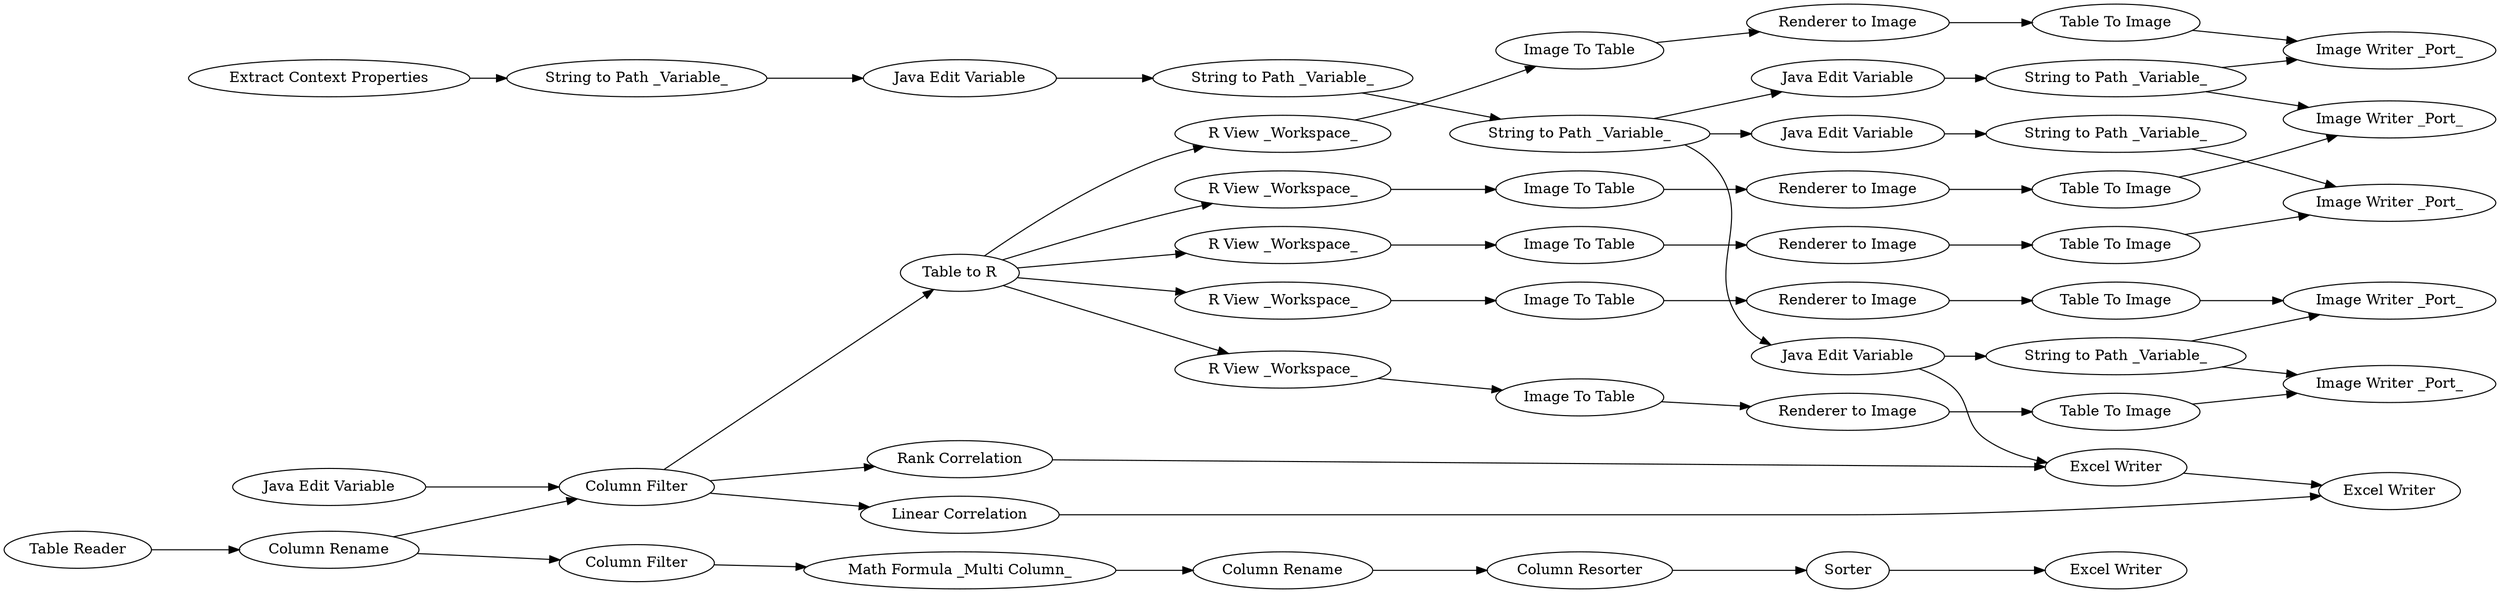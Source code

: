 digraph {
	"-1176373395347000510_485" [label="String to Path _Variable_"]
	"3730878894404026809_396" [label="Excel Writer"]
	"3730878894404026809_2407" [label="Column Resorter"]
	"3730878894404026809_339" [label="Excel Writer"]
	"3730878894404026809_2403" [label="Renderer to Image"]
	"3730878894404026809_2424" [label="Table To Image"]
	"-1176373395347000510_482" [label="Java Edit Variable"]
	"3730878894404026809_2414" [label="Renderer to Image"]
	"3730878894404026809_2418" [label="Table To Image"]
	"-1176373395347000510_484" [label="String to Path _Variable_"]
	"3730878894404026809_2410" [label="String to Path _Variable_"]
	"3730878894404026809_2415" [label="Image To Table"]
	"3730878894404026809_2416" [label="Renderer to Image"]
	"3730878894404026809_2412" [label="R View _Workspace_"]
	"3730878894404026809_307" [label="R View _Workspace_"]
	"3730878894404026809_390" [label="Column Filter"]
	"3730878894404026809_2411" [label="R View _Workspace_"]
	"3730878894404026809_394" [label="Rank Correlation"]
	"3730878894404026809_2402" [label="Image To Table"]
	"3730878894404026809_2401" [label="String to Path _Variable_"]
	"3730878894404026809_2405" [label="Image Writer _Port_"]
	"3730878894404026809_389" [label="Table Reader"]
	"3730878894404026809_2404" [label="Table To Image"]
	"3730878894404026809_393" [label="Math Formula _Multi Column_"]
	"-1176373395347000510_483" [label="String to Path _Variable_"]
	"3730878894404026809_306" [label="Table to R"]
	"3730878894404026809_2427" [label="String to Path _Variable_"]
	"3730878894404026809_117" [label="Java Edit Variable"]
	"3730878894404026809_2408" [label="Column Rename"]
	"3730878894404026809_395" [label="Linear Correlation"]
	"3730878894404026809_259" [label="Table To Image"]
	"-1176373395347000510_481" [label="Extract Context Properties"]
	"3730878894404026809_2422" [label="Image To Table"]
	"3730878894404026809_257" [label="Image To Table"]
	"3730878894404026809_2426" [label="Java Edit Variable"]
	"3730878894404026809_384" [label="Java Edit Variable"]
	"3730878894404026809_2421" [label="R View _Workspace_"]
	"3730878894404026809_2419" [label="Image Writer _Port_"]
	"3730878894404026809_118" [label="Column Filter"]
	"3730878894404026809_2423" [label="Renderer to Image"]
	"3730878894404026809_2413" [label="Table To Image"]
	"3730878894404026809_397" [label="Excel Writer"]
	"3730878894404026809_2425" [label="Image Writer _Port_"]
	"3730878894404026809_2420" [label="Image Writer _Port_"]
	"3730878894404026809_375" [label="R View _Workspace_"]
	"3730878894404026809_391" [label="Column Rename"]
	"3730878894404026809_2417" [label="Image To Table"]
	"3730878894404026809_392" [label=Sorter]
	"3730878894404026809_258" [label="Renderer to Image"]
	"3730878894404026809_2400" [label="Image Writer _Port_"]
	"3730878894404026809_2409" [label="Java Edit Variable"]
	"-1176373395347000510_485" -> "3730878894404026809_384"
	"3730878894404026809_2426" -> "3730878894404026809_2427"
	"3730878894404026809_117" -> "3730878894404026809_118"
	"3730878894404026809_258" -> "3730878894404026809_259"
	"3730878894404026809_2412" -> "3730878894404026809_2417"
	"3730878894404026809_384" -> "3730878894404026809_2401"
	"3730878894404026809_2416" -> "3730878894404026809_2418"
	"3730878894404026809_2414" -> "3730878894404026809_2413"
	"3730878894404026809_306" -> "3730878894404026809_2412"
	"3730878894404026809_2417" -> "3730878894404026809_2416"
	"3730878894404026809_2401" -> "3730878894404026809_2405"
	"3730878894404026809_390" -> "3730878894404026809_393"
	"3730878894404026809_306" -> "3730878894404026809_2411"
	"3730878894404026809_2402" -> "3730878894404026809_2403"
	"3730878894404026809_307" -> "3730878894404026809_2402"
	"3730878894404026809_396" -> "3730878894404026809_397"
	"3730878894404026809_118" -> "3730878894404026809_306"
	"-1176373395347000510_483" -> "-1176373395347000510_482"
	"3730878894404026809_118" -> "3730878894404026809_395"
	"3730878894404026809_2423" -> "3730878894404026809_2424"
	"3730878894404026809_306" -> "3730878894404026809_375"
	"-1176373395347000510_482" -> "-1176373395347000510_484"
	"3730878894404026809_2408" -> "3730878894404026809_390"
	"3730878894404026809_389" -> "3730878894404026809_2408"
	"3730878894404026809_306" -> "3730878894404026809_2421"
	"3730878894404026809_259" -> "3730878894404026809_2400"
	"-1176373395347000510_485" -> "3730878894404026809_2426"
	"3730878894404026809_2409" -> "3730878894404026809_2410"
	"3730878894404026809_2401" -> "3730878894404026809_2400"
	"3730878894404026809_391" -> "3730878894404026809_2407"
	"3730878894404026809_384" -> "3730878894404026809_396"
	"3730878894404026809_2421" -> "3730878894404026809_2422"
	"3730878894404026809_2413" -> "3730878894404026809_2419"
	"3730878894404026809_375" -> "3730878894404026809_257"
	"3730878894404026809_2407" -> "3730878894404026809_392"
	"3730878894404026809_2422" -> "3730878894404026809_2423"
	"3730878894404026809_2410" -> "3730878894404026809_2419"
	"-1176373395347000510_485" -> "3730878894404026809_2409"
	"3730878894404026809_2415" -> "3730878894404026809_2414"
	"-1176373395347000510_481" -> "-1176373395347000510_483"
	"3730878894404026809_2411" -> "3730878894404026809_2415"
	"3730878894404026809_393" -> "3730878894404026809_391"
	"3730878894404026809_394" -> "3730878894404026809_396"
	"3730878894404026809_2410" -> "3730878894404026809_2420"
	"3730878894404026809_2404" -> "3730878894404026809_2405"
	"3730878894404026809_392" -> "3730878894404026809_339"
	"3730878894404026809_306" -> "3730878894404026809_307"
	"3730878894404026809_395" -> "3730878894404026809_397"
	"3730878894404026809_2427" -> "3730878894404026809_2425"
	"3730878894404026809_257" -> "3730878894404026809_258"
	"-1176373395347000510_484" -> "-1176373395347000510_485"
	"3730878894404026809_2403" -> "3730878894404026809_2404"
	"3730878894404026809_118" -> "3730878894404026809_394"
	"3730878894404026809_2408" -> "3730878894404026809_118"
	"3730878894404026809_2418" -> "3730878894404026809_2420"
	"3730878894404026809_2424" -> "3730878894404026809_2425"
	rankdir=LR
}
